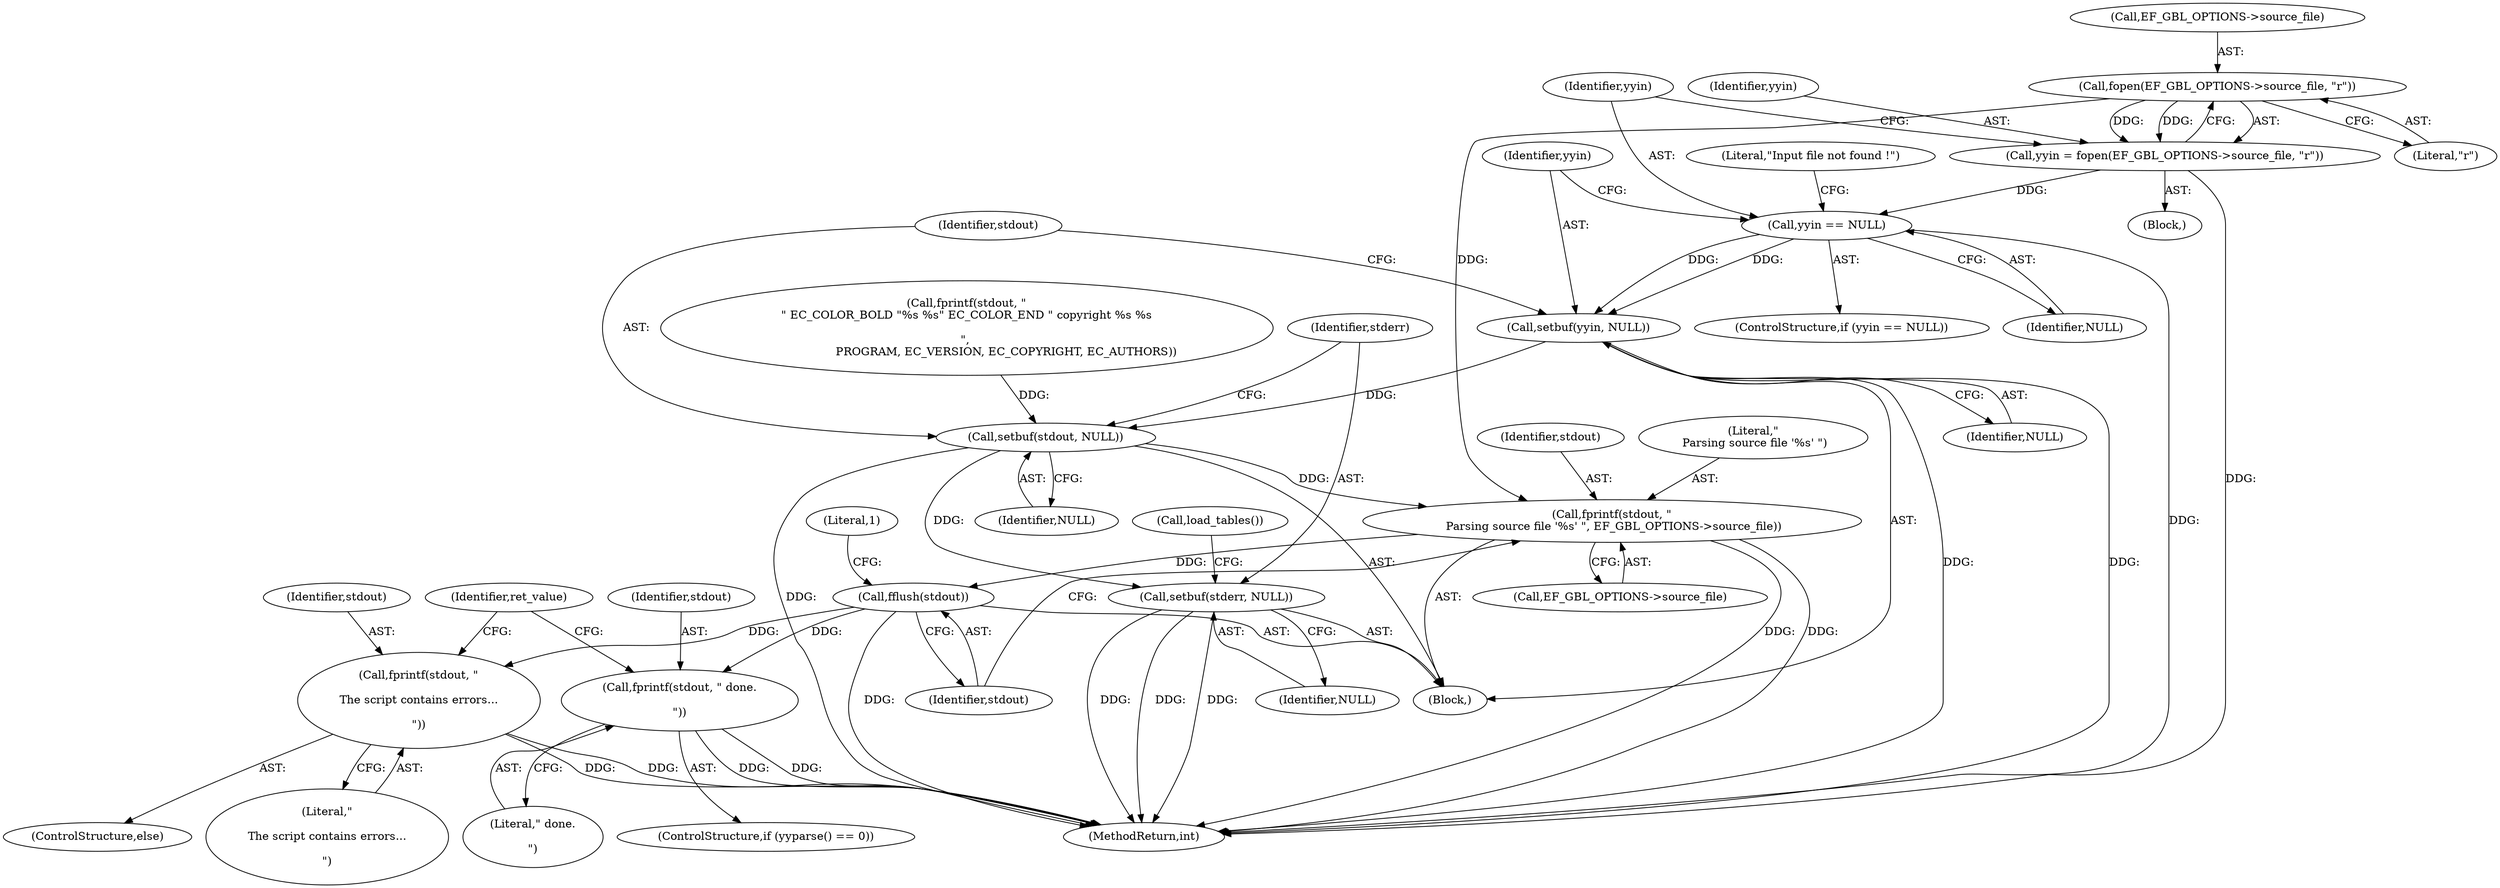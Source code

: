 digraph "0_ettercap_626dc56686f15f2dda13c48f78c2a666cb6d8506_0@API" {
"1000144" [label="(Call,fopen(EF_GBL_OPTIONS->source_file, \"r\"))"];
"1000142" [label="(Call,yyin = fopen(EF_GBL_OPTIONS->source_file, \"r\"))"];
"1000150" [label="(Call,yyin == NULL)"];
"1000159" [label="(Call,setbuf(yyin, NULL))"];
"1000162" [label="(Call,setbuf(stdout, NULL))"];
"1000165" [label="(Call,setbuf(stderr, NULL))"];
"1000170" [label="(Call,fprintf(stdout, \"\n Parsing source file \'%s\' \", EF_GBL_OPTIONS->source_file))"];
"1000176" [label="(Call,fflush(stdout))"];
"1000185" [label="(Call,fprintf(stdout, \" done.\n\n\"))"];
"1000189" [label="(Call,fprintf(stdout, \"\n\nThe script contains errors...\n\n\"))"];
"1000159" [label="(Call,setbuf(yyin, NULL))"];
"1000170" [label="(Call,fprintf(stdout, \"\n Parsing source file \'%s\' \", EF_GBL_OPTIONS->source_file))"];
"1000177" [label="(Identifier,stdout)"];
"1000113" [label="(Block,)"];
"1000166" [label="(Identifier,stderr)"];
"1000162" [label="(Call,setbuf(stdout, NULL))"];
"1000142" [label="(Call,yyin = fopen(EF_GBL_OPTIONS->source_file, \"r\"))"];
"1000173" [label="(Call,EF_GBL_OPTIONS->source_file)"];
"1000186" [label="(Identifier,stdout)"];
"1000163" [label="(Identifier,stdout)"];
"1000151" [label="(Identifier,yyin)"];
"1000181" [label="(ControlStructure,if (yyparse() == 0))"];
"1000189" [label="(Call,fprintf(stdout, \"\n\nThe script contains errors...\n\n\"))"];
"1000172" [label="(Literal,\"\n Parsing source file \'%s\' \")"];
"1000122" [label="(Call,fprintf(stdout, \"\n\" EC_COLOR_BOLD \"%s %s\" EC_COLOR_END \" copyright %s %s\n\n\", \n                      PROGRAM, EC_VERSION, EC_COPYRIGHT, EC_AUTHORS))"];
"1000179" [label="(Literal,1)"];
"1000187" [label="(Literal,\" done.\n\n\")"];
"1000160" [label="(Identifier,yyin)"];
"1000164" [label="(Identifier,NULL)"];
"1000191" [label="(Literal,\"\n\nThe script contains errors...\n\n\")"];
"1000219" [label="(MethodReturn,int)"];
"1000154" [label="(Literal,\"Input file not found !\")"];
"1000161" [label="(Identifier,NULL)"];
"1000141" [label="(Block,)"];
"1000190" [label="(Identifier,stdout)"];
"1000152" [label="(Identifier,NULL)"];
"1000176" [label="(Call,fflush(stdout))"];
"1000193" [label="(Identifier,ret_value)"];
"1000149" [label="(ControlStructure,if (yyin == NULL))"];
"1000145" [label="(Call,EF_GBL_OPTIONS->source_file)"];
"1000165" [label="(Call,setbuf(stderr, NULL))"];
"1000188" [label="(ControlStructure,else)"];
"1000143" [label="(Identifier,yyin)"];
"1000144" [label="(Call,fopen(EF_GBL_OPTIONS->source_file, \"r\"))"];
"1000150" [label="(Call,yyin == NULL)"];
"1000167" [label="(Identifier,NULL)"];
"1000168" [label="(Call,load_tables())"];
"1000185" [label="(Call,fprintf(stdout, \" done.\n\n\"))"];
"1000148" [label="(Literal,\"r\")"];
"1000171" [label="(Identifier,stdout)"];
"1000144" -> "1000142"  [label="AST: "];
"1000144" -> "1000148"  [label="CFG: "];
"1000145" -> "1000144"  [label="AST: "];
"1000148" -> "1000144"  [label="AST: "];
"1000142" -> "1000144"  [label="CFG: "];
"1000144" -> "1000142"  [label="DDG: "];
"1000144" -> "1000142"  [label="DDG: "];
"1000144" -> "1000170"  [label="DDG: "];
"1000142" -> "1000141"  [label="AST: "];
"1000143" -> "1000142"  [label="AST: "];
"1000151" -> "1000142"  [label="CFG: "];
"1000142" -> "1000219"  [label="DDG: "];
"1000142" -> "1000150"  [label="DDG: "];
"1000150" -> "1000149"  [label="AST: "];
"1000150" -> "1000152"  [label="CFG: "];
"1000151" -> "1000150"  [label="AST: "];
"1000152" -> "1000150"  [label="AST: "];
"1000154" -> "1000150"  [label="CFG: "];
"1000160" -> "1000150"  [label="CFG: "];
"1000150" -> "1000219"  [label="DDG: "];
"1000150" -> "1000159"  [label="DDG: "];
"1000150" -> "1000159"  [label="DDG: "];
"1000159" -> "1000113"  [label="AST: "];
"1000159" -> "1000161"  [label="CFG: "];
"1000160" -> "1000159"  [label="AST: "];
"1000161" -> "1000159"  [label="AST: "];
"1000163" -> "1000159"  [label="CFG: "];
"1000159" -> "1000219"  [label="DDG: "];
"1000159" -> "1000219"  [label="DDG: "];
"1000159" -> "1000162"  [label="DDG: "];
"1000162" -> "1000113"  [label="AST: "];
"1000162" -> "1000164"  [label="CFG: "];
"1000163" -> "1000162"  [label="AST: "];
"1000164" -> "1000162"  [label="AST: "];
"1000166" -> "1000162"  [label="CFG: "];
"1000162" -> "1000219"  [label="DDG: "];
"1000122" -> "1000162"  [label="DDG: "];
"1000162" -> "1000165"  [label="DDG: "];
"1000162" -> "1000170"  [label="DDG: "];
"1000165" -> "1000113"  [label="AST: "];
"1000165" -> "1000167"  [label="CFG: "];
"1000166" -> "1000165"  [label="AST: "];
"1000167" -> "1000165"  [label="AST: "];
"1000168" -> "1000165"  [label="CFG: "];
"1000165" -> "1000219"  [label="DDG: "];
"1000165" -> "1000219"  [label="DDG: "];
"1000165" -> "1000219"  [label="DDG: "];
"1000170" -> "1000113"  [label="AST: "];
"1000170" -> "1000173"  [label="CFG: "];
"1000171" -> "1000170"  [label="AST: "];
"1000172" -> "1000170"  [label="AST: "];
"1000173" -> "1000170"  [label="AST: "];
"1000177" -> "1000170"  [label="CFG: "];
"1000170" -> "1000219"  [label="DDG: "];
"1000170" -> "1000219"  [label="DDG: "];
"1000170" -> "1000176"  [label="DDG: "];
"1000176" -> "1000113"  [label="AST: "];
"1000176" -> "1000177"  [label="CFG: "];
"1000177" -> "1000176"  [label="AST: "];
"1000179" -> "1000176"  [label="CFG: "];
"1000176" -> "1000219"  [label="DDG: "];
"1000176" -> "1000185"  [label="DDG: "];
"1000176" -> "1000189"  [label="DDG: "];
"1000185" -> "1000181"  [label="AST: "];
"1000185" -> "1000187"  [label="CFG: "];
"1000186" -> "1000185"  [label="AST: "];
"1000187" -> "1000185"  [label="AST: "];
"1000193" -> "1000185"  [label="CFG: "];
"1000185" -> "1000219"  [label="DDG: "];
"1000185" -> "1000219"  [label="DDG: "];
"1000189" -> "1000188"  [label="AST: "];
"1000189" -> "1000191"  [label="CFG: "];
"1000190" -> "1000189"  [label="AST: "];
"1000191" -> "1000189"  [label="AST: "];
"1000193" -> "1000189"  [label="CFG: "];
"1000189" -> "1000219"  [label="DDG: "];
"1000189" -> "1000219"  [label="DDG: "];
}
